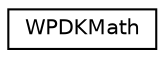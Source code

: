 digraph "Graphical Class Hierarchy"
{
  edge [fontname="Helvetica",fontsize="10",labelfontname="Helvetica",labelfontsize="10"];
  node [fontname="Helvetica",fontsize="10",shape=record];
  rankdir="LR";
  Node1 [label="WPDKMath",height=0.2,width=0.4,color="black", fillcolor="white", style="filled",URL="$classWPDKMath.html"];
}

